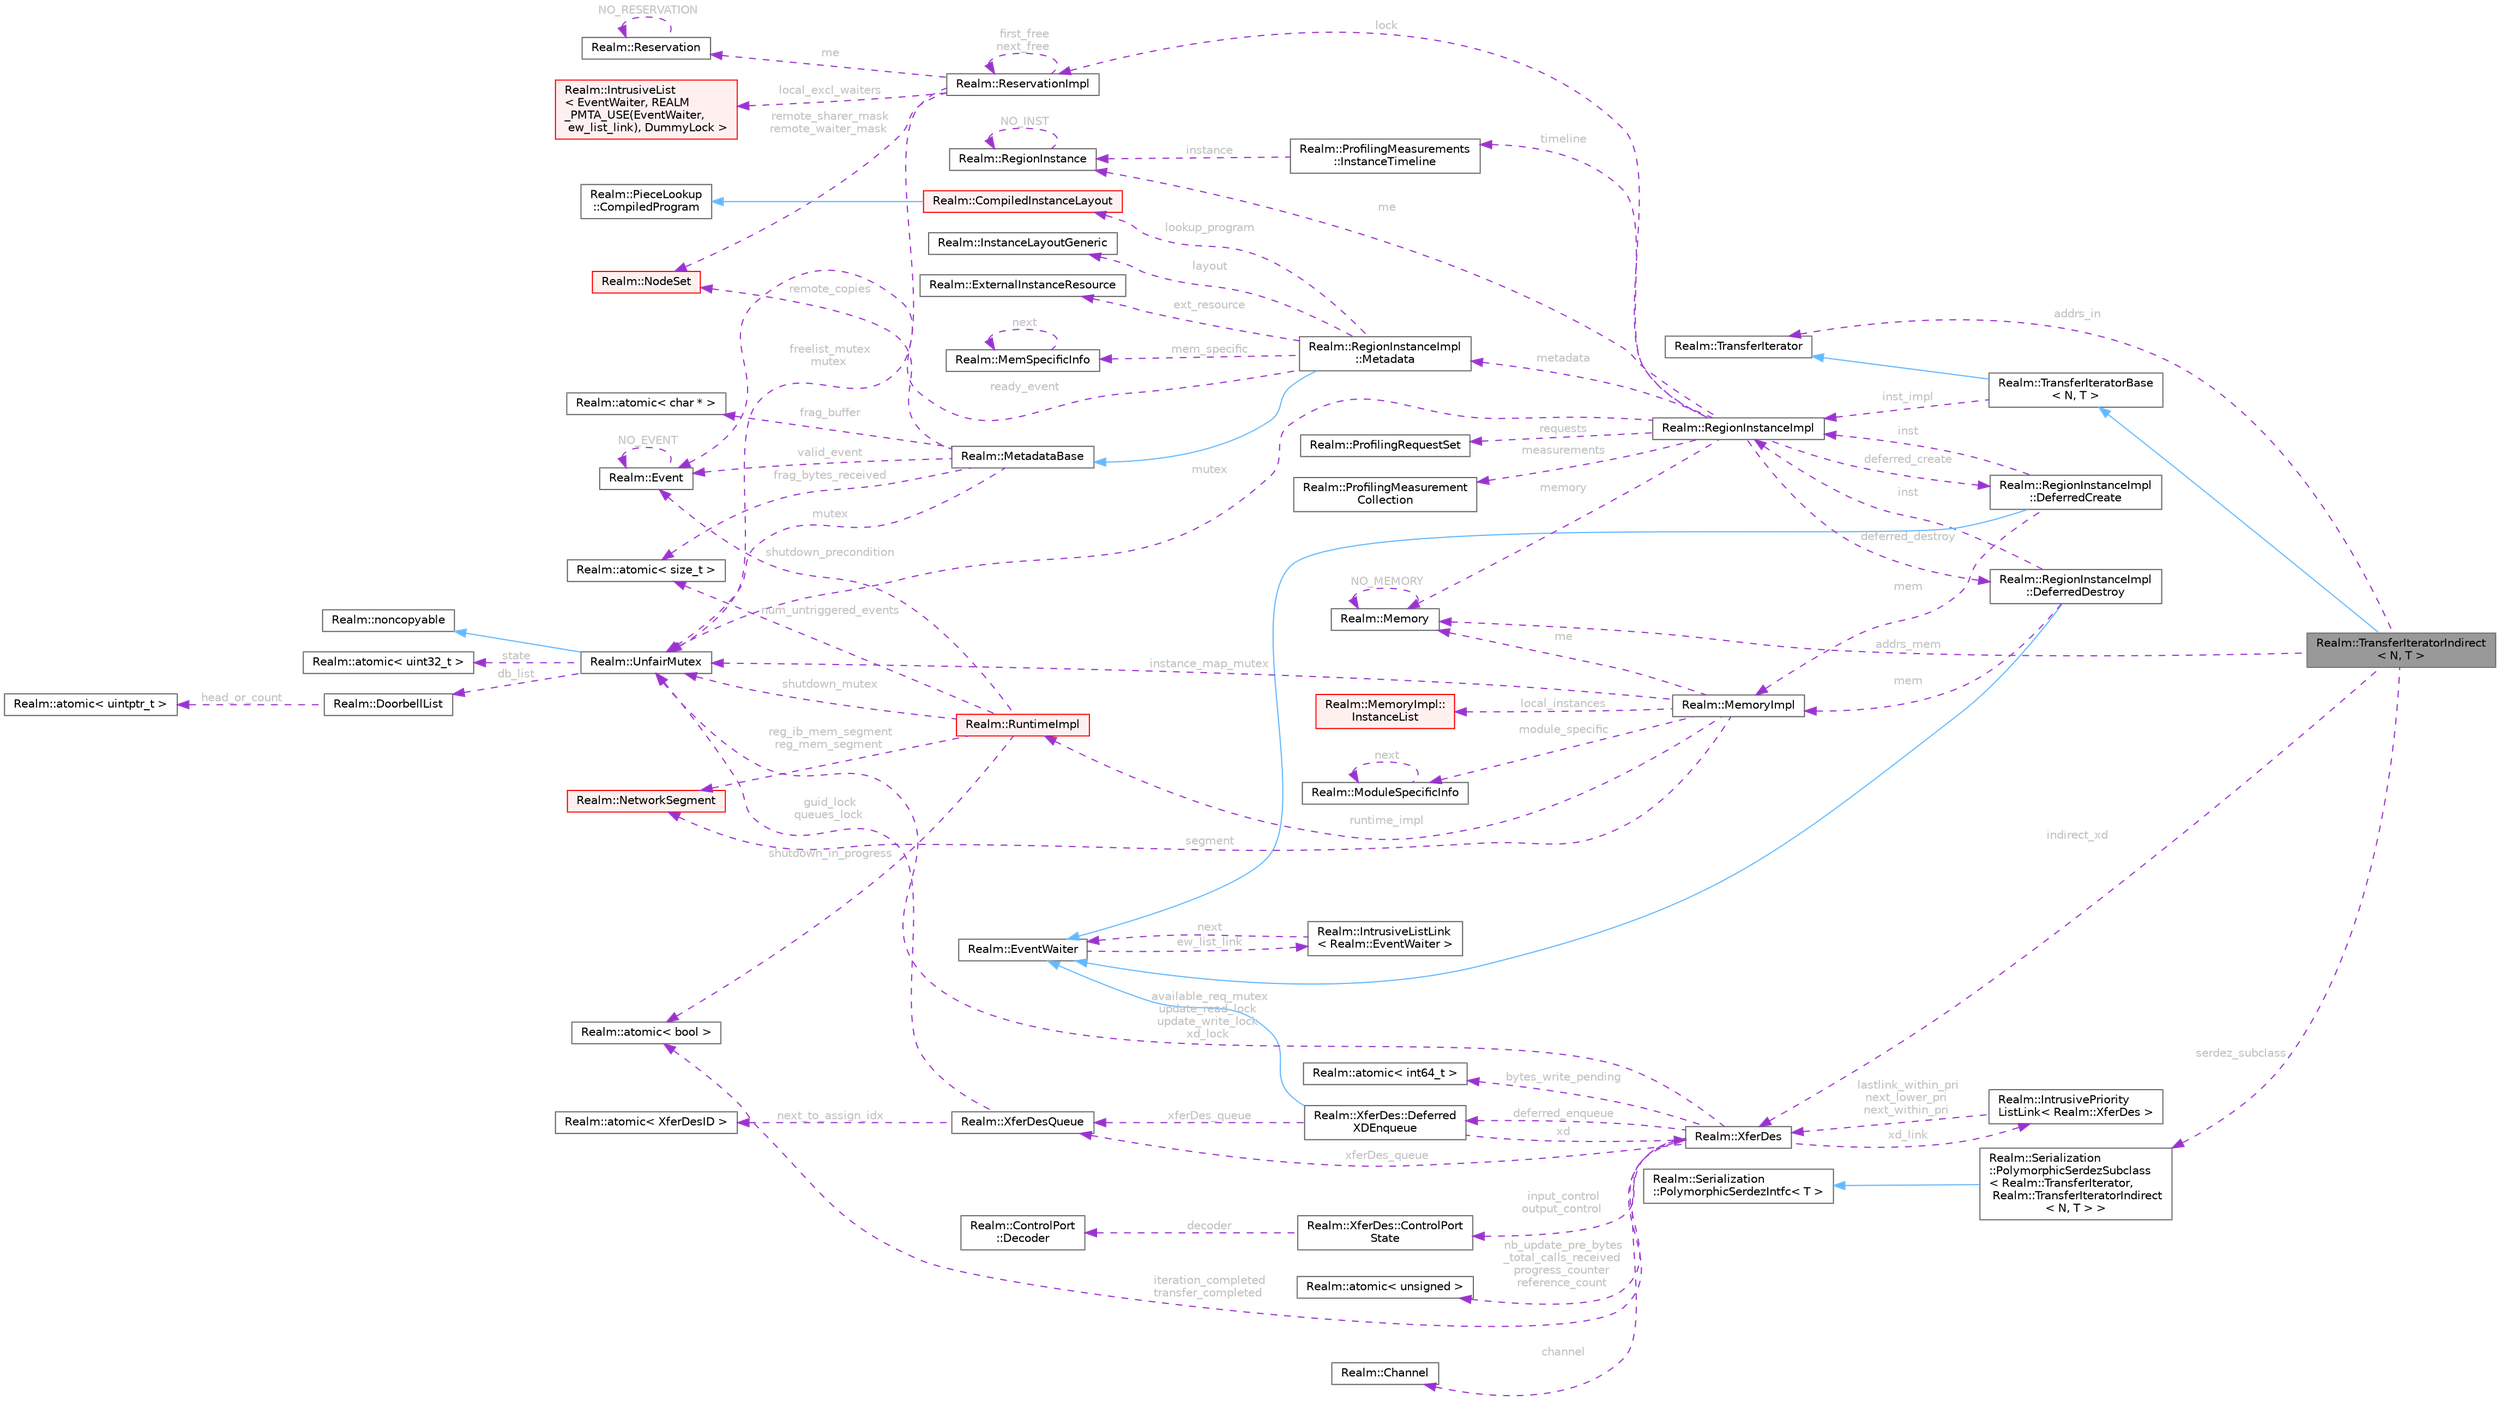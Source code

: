 digraph "Realm::TransferIteratorIndirect&lt; N, T &gt;"
{
 // LATEX_PDF_SIZE
  bgcolor="transparent";
  edge [fontname=Helvetica,fontsize=10,labelfontname=Helvetica,labelfontsize=10];
  node [fontname=Helvetica,fontsize=10,shape=box,height=0.2,width=0.4];
  rankdir="LR";
  Node1 [id="Node000001",label="Realm::TransferIteratorIndirect\l\< N, T \>",height=0.2,width=0.4,color="gray40", fillcolor="grey60", style="filled", fontcolor="black",tooltip=" "];
  Node2 -> Node1 [id="edge1_Node000001_Node000002",dir="back",color="steelblue1",style="solid",tooltip=" "];
  Node2 [id="Node000002",label="Realm::TransferIteratorBase\l\< N, T \>",height=0.2,width=0.4,color="gray40", fillcolor="white", style="filled",URL="$classRealm_1_1TransferIteratorBase.html",tooltip=" "];
  Node3 -> Node2 [id="edge2_Node000002_Node000003",dir="back",color="steelblue1",style="solid",tooltip=" "];
  Node3 [id="Node000003",label="Realm::TransferIterator",height=0.2,width=0.4,color="gray40", fillcolor="white", style="filled",URL="$classRealm_1_1TransferIterator.html",tooltip=" "];
  Node4 -> Node2 [id="edge3_Node000002_Node000004",dir="back",color="darkorchid3",style="dashed",tooltip=" ",label=" inst_impl",fontcolor="grey" ];
  Node4 [id="Node000004",label="Realm::RegionInstanceImpl",height=0.2,width=0.4,color="gray40", fillcolor="white", style="filled",URL="$classRealm_1_1RegionInstanceImpl.html",tooltip=" "];
  Node5 -> Node4 [id="edge4_Node000004_Node000005",dir="back",color="darkorchid3",style="dashed",tooltip=" ",label=" deferred_create",fontcolor="grey" ];
  Node5 [id="Node000005",label="Realm::RegionInstanceImpl\l::DeferredCreate",height=0.2,width=0.4,color="gray40", fillcolor="white", style="filled",URL="$classRealm_1_1RegionInstanceImpl_1_1DeferredCreate.html",tooltip=" "];
  Node6 -> Node5 [id="edge5_Node000005_Node000006",dir="back",color="steelblue1",style="solid",tooltip=" "];
  Node6 [id="Node000006",label="Realm::EventWaiter",height=0.2,width=0.4,color="gray40", fillcolor="white", style="filled",URL="$classRealm_1_1EventWaiter.html",tooltip=" "];
  Node7 -> Node6 [id="edge6_Node000006_Node000007",dir="back",color="darkorchid3",style="dashed",tooltip=" ",label=" ew_list_link",fontcolor="grey" ];
  Node7 [id="Node000007",label="Realm::IntrusiveListLink\l\< Realm::EventWaiter \>",height=0.2,width=0.4,color="gray40", fillcolor="white", style="filled",URL="$structRealm_1_1IntrusiveListLink.html",tooltip=" "];
  Node6 -> Node7 [id="edge7_Node000007_Node000006",dir="back",color="darkorchid3",style="dashed",tooltip=" ",label=" next",fontcolor="grey" ];
  Node4 -> Node5 [id="edge8_Node000005_Node000004",dir="back",color="darkorchid3",style="dashed",tooltip=" ",label=" inst",fontcolor="grey" ];
  Node8 -> Node5 [id="edge9_Node000005_Node000008",dir="back",color="darkorchid3",style="dashed",tooltip=" ",label=" mem",fontcolor="grey" ];
  Node8 [id="Node000008",label="Realm::MemoryImpl",height=0.2,width=0.4,color="gray40", fillcolor="white", style="filled",URL="$classRealm_1_1MemoryImpl.html",tooltip=" "];
  Node9 -> Node8 [id="edge10_Node000008_Node000009",dir="back",color="darkorchid3",style="dashed",tooltip=" ",label=" me",fontcolor="grey" ];
  Node9 [id="Node000009",label="Realm::Memory",height=0.2,width=0.4,color="gray40", fillcolor="white", style="filled",URL="$classRealm_1_1Memory.html",tooltip=" "];
  Node9 -> Node9 [id="edge11_Node000009_Node000009",dir="back",color="darkorchid3",style="dashed",tooltip=" ",label=" NO_MEMORY",fontcolor="grey" ];
  Node10 -> Node8 [id="edge12_Node000008_Node000010",dir="back",color="darkorchid3",style="dashed",tooltip=" ",label=" segment",fontcolor="grey" ];
  Node10 [id="Node000010",label="Realm::NetworkSegment",height=0.2,width=0.4,color="red", fillcolor="#FFF0F0", style="filled",URL="$classRealm_1_1NetworkSegment.html",tooltip=" "];
  Node15 -> Node8 [id="edge13_Node000008_Node000015",dir="back",color="darkorchid3",style="dashed",tooltip=" ",label=" module_specific",fontcolor="grey" ];
  Node15 [id="Node000015",label="Realm::ModuleSpecificInfo",height=0.2,width=0.4,color="gray40", fillcolor="white", style="filled",URL="$classRealm_1_1ModuleSpecificInfo.html",tooltip=" "];
  Node15 -> Node15 [id="edge14_Node000015_Node000015",dir="back",color="darkorchid3",style="dashed",tooltip=" ",label=" next",fontcolor="grey" ];
  Node16 -> Node8 [id="edge15_Node000008_Node000016",dir="back",color="darkorchid3",style="dashed",tooltip=" ",label=" instance_map_mutex",fontcolor="grey" ];
  Node16 [id="Node000016",label="Realm::UnfairMutex",height=0.2,width=0.4,color="gray40", fillcolor="white", style="filled",URL="$classRealm_1_1UnfairMutex.html",tooltip=" "];
  Node17 -> Node16 [id="edge16_Node000016_Node000017",dir="back",color="steelblue1",style="solid",tooltip=" "];
  Node17 [id="Node000017",label="Realm::noncopyable",height=0.2,width=0.4,color="gray40", fillcolor="white", style="filled",URL="$classRealm_1_1noncopyable.html",tooltip=" "];
  Node18 -> Node16 [id="edge17_Node000016_Node000018",dir="back",color="darkorchid3",style="dashed",tooltip=" ",label=" state",fontcolor="grey" ];
  Node18 [id="Node000018",label="Realm::atomic\< uint32_t \>",height=0.2,width=0.4,color="gray40", fillcolor="white", style="filled",URL="$classRealm_1_1atomic.html",tooltip=" "];
  Node19 -> Node16 [id="edge18_Node000016_Node000019",dir="back",color="darkorchid3",style="dashed",tooltip=" ",label=" db_list",fontcolor="grey" ];
  Node19 [id="Node000019",label="Realm::DoorbellList",height=0.2,width=0.4,color="gray40", fillcolor="white", style="filled",URL="$classRealm_1_1DoorbellList.html",tooltip=" "];
  Node20 -> Node19 [id="edge19_Node000019_Node000020",dir="back",color="darkorchid3",style="dashed",tooltip=" ",label=" head_or_count",fontcolor="grey" ];
  Node20 [id="Node000020",label="Realm::atomic\< uintptr_t \>",height=0.2,width=0.4,color="gray40", fillcolor="white", style="filled",URL="$classRealm_1_1atomic.html",tooltip=" "];
  Node21 -> Node8 [id="edge20_Node000008_Node000021",dir="back",color="darkorchid3",style="dashed",tooltip=" ",label=" local_instances",fontcolor="grey" ];
  Node21 [id="Node000021",label="Realm::MemoryImpl::\lInstanceList",height=0.2,width=0.4,color="red", fillcolor="#FFF0F0", style="filled",URL="$structRealm_1_1MemoryImpl_1_1InstanceList.html",tooltip=" "];
  Node25 -> Node8 [id="edge21_Node000008_Node000025",dir="back",color="darkorchid3",style="dashed",tooltip=" ",label=" runtime_impl",fontcolor="grey" ];
  Node25 [id="Node000025",label="Realm::RuntimeImpl",height=0.2,width=0.4,color="red", fillcolor="#FFF0F0", style="filled",URL="$classRealm_1_1RuntimeImpl.html",tooltip=" "];
  Node29 -> Node25 [id="edge22_Node000025_Node000029",dir="back",color="darkorchid3",style="dashed",tooltip=" ",label=" num_untriggered_events",fontcolor="grey" ];
  Node29 [id="Node000029",label="Realm::atomic\< size_t \>",height=0.2,width=0.4,color="gray40", fillcolor="white", style="filled",URL="$classRealm_1_1atomic.html",tooltip=" "];
  Node16 -> Node25 [id="edge23_Node000025_Node000016",dir="back",color="darkorchid3",style="dashed",tooltip=" ",label=" shutdown_mutex",fontcolor="grey" ];
  Node37 -> Node25 [id="edge24_Node000025_Node000037",dir="back",color="darkorchid3",style="dashed",tooltip=" ",label=" shutdown_precondition",fontcolor="grey" ];
  Node37 [id="Node000037",label="Realm::Event",height=0.2,width=0.4,color="gray40", fillcolor="white", style="filled",URL="$classRealm_1_1Event.html",tooltip=" "];
  Node37 -> Node37 [id="edge25_Node000037_Node000037",dir="back",color="darkorchid3",style="dashed",tooltip=" ",label=" NO_EVENT",fontcolor="grey" ];
  Node38 -> Node25 [id="edge26_Node000025_Node000038",dir="back",color="darkorchid3",style="dashed",tooltip=" ",label=" shutdown_in_progress",fontcolor="grey" ];
  Node38 [id="Node000038",label="Realm::atomic\< bool \>",height=0.2,width=0.4,color="gray40", fillcolor="white", style="filled",URL="$classRealm_1_1atomic.html",tooltip=" "];
  Node10 -> Node25 [id="edge27_Node000025_Node000010",dir="back",color="darkorchid3",style="dashed",tooltip=" ",label=" reg_ib_mem_segment\nreg_mem_segment",fontcolor="grey" ];
  Node66 -> Node4 [id="edge28_Node000004_Node000066",dir="back",color="darkorchid3",style="dashed",tooltip=" ",label=" deferred_destroy",fontcolor="grey" ];
  Node66 [id="Node000066",label="Realm::RegionInstanceImpl\l::DeferredDestroy",height=0.2,width=0.4,color="gray40", fillcolor="white", style="filled",URL="$classRealm_1_1RegionInstanceImpl_1_1DeferredDestroy.html",tooltip=" "];
  Node6 -> Node66 [id="edge29_Node000066_Node000006",dir="back",color="steelblue1",style="solid",tooltip=" "];
  Node4 -> Node66 [id="edge30_Node000066_Node000004",dir="back",color="darkorchid3",style="dashed",tooltip=" ",label=" inst",fontcolor="grey" ];
  Node8 -> Node66 [id="edge31_Node000066_Node000008",dir="back",color="darkorchid3",style="dashed",tooltip=" ",label=" mem",fontcolor="grey" ];
  Node67 -> Node4 [id="edge32_Node000004_Node000067",dir="back",color="darkorchid3",style="dashed",tooltip=" ",label=" me",fontcolor="grey" ];
  Node67 [id="Node000067",label="Realm::RegionInstance",height=0.2,width=0.4,color="gray40", fillcolor="white", style="filled",URL="$classRealm_1_1RegionInstance.html",tooltip=" "];
  Node67 -> Node67 [id="edge33_Node000067_Node000067",dir="back",color="darkorchid3",style="dashed",tooltip=" ",label=" NO_INST",fontcolor="grey" ];
  Node9 -> Node4 [id="edge34_Node000004_Node000009",dir="back",color="darkorchid3",style="dashed",tooltip=" ",label=" memory",fontcolor="grey" ];
  Node68 -> Node4 [id="edge35_Node000004_Node000068",dir="back",color="darkorchid3",style="dashed",tooltip=" ",label=" requests",fontcolor="grey" ];
  Node68 [id="Node000068",label="Realm::ProfilingRequestSet",height=0.2,width=0.4,color="gray40", fillcolor="white", style="filled",URL="$classRealm_1_1ProfilingRequestSet.html",tooltip=" "];
  Node69 -> Node4 [id="edge36_Node000004_Node000069",dir="back",color="darkorchid3",style="dashed",tooltip=" ",label=" measurements",fontcolor="grey" ];
  Node69 [id="Node000069",label="Realm::ProfilingMeasurement\lCollection",height=0.2,width=0.4,color="gray40", fillcolor="white", style="filled",URL="$classRealm_1_1ProfilingMeasurementCollection.html",tooltip=" "];
  Node70 -> Node4 [id="edge37_Node000004_Node000070",dir="back",color="darkorchid3",style="dashed",tooltip=" ",label=" timeline",fontcolor="grey" ];
  Node70 [id="Node000070",label="Realm::ProfilingMeasurements\l::InstanceTimeline",height=0.2,width=0.4,color="gray40", fillcolor="white", style="filled",URL="$structRealm_1_1ProfilingMeasurements_1_1InstanceTimeline.html",tooltip=" "];
  Node67 -> Node70 [id="edge38_Node000070_Node000067",dir="back",color="darkorchid3",style="dashed",tooltip=" ",label=" instance",fontcolor="grey" ];
  Node16 -> Node4 [id="edge39_Node000004_Node000016",dir="back",color="darkorchid3",style="dashed",tooltip=" ",label=" mutex",fontcolor="grey" ];
  Node71 -> Node4 [id="edge40_Node000004_Node000071",dir="back",color="darkorchid3",style="dashed",tooltip=" ",label=" metadata",fontcolor="grey" ];
  Node71 [id="Node000071",label="Realm::RegionInstanceImpl\l::Metadata",height=0.2,width=0.4,color="gray40", fillcolor="white", style="filled",URL="$classRealm_1_1RegionInstanceImpl_1_1Metadata.html",tooltip=" "];
  Node72 -> Node71 [id="edge41_Node000071_Node000072",dir="back",color="steelblue1",style="solid",tooltip=" "];
  Node72 [id="Node000072",label="Realm::MetadataBase",height=0.2,width=0.4,color="gray40", fillcolor="white", style="filled",URL="$classRealm_1_1MetadataBase.html",tooltip=" "];
  Node16 -> Node72 [id="edge42_Node000072_Node000016",dir="back",color="darkorchid3",style="dashed",tooltip=" ",label=" mutex",fontcolor="grey" ];
  Node37 -> Node72 [id="edge43_Node000072_Node000037",dir="back",color="darkorchid3",style="dashed",tooltip=" ",label=" valid_event",fontcolor="grey" ];
  Node73 -> Node72 [id="edge44_Node000072_Node000073",dir="back",color="darkorchid3",style="dashed",tooltip=" ",label=" remote_copies",fontcolor="grey" ];
  Node73 [id="Node000073",label="Realm::NodeSet",height=0.2,width=0.4,color="red", fillcolor="#FFF0F0", style="filled",URL="$classRealm_1_1NodeSet.html",tooltip=" "];
  Node76 -> Node72 [id="edge45_Node000072_Node000076",dir="back",color="darkorchid3",style="dashed",tooltip=" ",label=" frag_buffer",fontcolor="grey" ];
  Node76 [id="Node000076",label="Realm::atomic\< char * \>",height=0.2,width=0.4,color="gray40", fillcolor="white", style="filled",URL="$classRealm_1_1atomic.html",tooltip=" "];
  Node29 -> Node72 [id="edge46_Node000072_Node000029",dir="back",color="darkorchid3",style="dashed",tooltip=" ",label=" frag_bytes_received",fontcolor="grey" ];
  Node37 -> Node71 [id="edge47_Node000071_Node000037",dir="back",color="darkorchid3",style="dashed",tooltip=" ",label=" ready_event",fontcolor="grey" ];
  Node77 -> Node71 [id="edge48_Node000071_Node000077",dir="back",color="darkorchid3",style="dashed",tooltip=" ",label=" layout",fontcolor="grey" ];
  Node77 [id="Node000077",label="Realm::InstanceLayoutGeneric",height=0.2,width=0.4,color="gray40", fillcolor="white", style="filled",URL="$classRealm_1_1InstanceLayoutGeneric.html",tooltip=" "];
  Node78 -> Node71 [id="edge49_Node000071_Node000078",dir="back",color="darkorchid3",style="dashed",tooltip=" ",label=" ext_resource",fontcolor="grey" ];
  Node78 [id="Node000078",label="Realm::ExternalInstanceResource",height=0.2,width=0.4,color="gray40", fillcolor="white", style="filled",URL="$classRealm_1_1ExternalInstanceResource.html",tooltip=" "];
  Node79 -> Node71 [id="edge50_Node000071_Node000079",dir="back",color="darkorchid3",style="dashed",tooltip=" ",label=" mem_specific",fontcolor="grey" ];
  Node79 [id="Node000079",label="Realm::MemSpecificInfo",height=0.2,width=0.4,color="gray40", fillcolor="white", style="filled",URL="$classRealm_1_1MemSpecificInfo.html",tooltip=" "];
  Node79 -> Node79 [id="edge51_Node000079_Node000079",dir="back",color="darkorchid3",style="dashed",tooltip=" ",label=" next",fontcolor="grey" ];
  Node80 -> Node71 [id="edge52_Node000071_Node000080",dir="back",color="darkorchid3",style="dashed",tooltip=" ",label=" lookup_program",fontcolor="grey" ];
  Node80 [id="Node000080",label="Realm::CompiledInstanceLayout",height=0.2,width=0.4,color="red", fillcolor="#FFF0F0", style="filled",URL="$classRealm_1_1CompiledInstanceLayout.html",tooltip=" "];
  Node81 -> Node80 [id="edge53_Node000080_Node000081",dir="back",color="steelblue1",style="solid",tooltip=" "];
  Node81 [id="Node000081",label="Realm::PieceLookup\l::CompiledProgram",height=0.2,width=0.4,color="gray40", fillcolor="white", style="filled",URL="$classRealm_1_1PieceLookup_1_1CompiledProgram.html",tooltip=" "];
  Node82 -> Node4 [id="edge54_Node000004_Node000082",dir="back",color="darkorchid3",style="dashed",tooltip=" ",label=" lock",fontcolor="grey" ];
  Node82 [id="Node000082",label="Realm::ReservationImpl",height=0.2,width=0.4,color="gray40", fillcolor="white", style="filled",URL="$classRealm_1_1ReservationImpl.html",tooltip=" "];
  Node83 -> Node82 [id="edge55_Node000082_Node000083",dir="back",color="darkorchid3",style="dashed",tooltip=" ",label=" me",fontcolor="grey" ];
  Node83 [id="Node000083",label="Realm::Reservation",height=0.2,width=0.4,color="gray40", fillcolor="white", style="filled",URL="$classRealm_1_1Reservation.html",tooltip=" "];
  Node83 -> Node83 [id="edge56_Node000083_Node000083",dir="back",color="darkorchid3",style="dashed",tooltip=" ",label=" NO_RESERVATION",fontcolor="grey" ];
  Node16 -> Node82 [id="edge57_Node000082_Node000016",dir="back",color="darkorchid3",style="dashed",tooltip=" ",label=" freelist_mutex\nmutex",fontcolor="grey" ];
  Node73 -> Node82 [id="edge58_Node000082_Node000073",dir="back",color="darkorchid3",style="dashed",tooltip=" ",label=" remote_sharer_mask\nremote_waiter_mask",fontcolor="grey" ];
  Node58 -> Node82 [id="edge59_Node000082_Node000058",dir="back",color="darkorchid3",style="dashed",tooltip=" ",label=" local_excl_waiters",fontcolor="grey" ];
  Node58 [id="Node000058",label="Realm::IntrusiveList\l\< EventWaiter, REALM\l_PMTA_USE(EventWaiter,\l ew_list_link), DummyLock \>",height=0.2,width=0.4,color="red", fillcolor="#FFF0F0", style="filled",URL="$classRealm_1_1IntrusiveList.html",tooltip=" "];
  Node82 -> Node82 [id="edge60_Node000082_Node000082",dir="back",color="darkorchid3",style="dashed",tooltip=" ",label=" first_free\nnext_free",fontcolor="grey" ];
  Node84 -> Node1 [id="edge61_Node000001_Node000084",dir="back",color="darkorchid3",style="dashed",tooltip=" ",label=" serdez_subclass",fontcolor="grey" ];
  Node84 [id="Node000084",label="Realm::Serialization\l::PolymorphicSerdezSubclass\l\< Realm::TransferIterator,\l Realm::TransferIteratorIndirect\l\< N, T \> \>",height=0.2,width=0.4,color="gray40", fillcolor="white", style="filled",URL="$classRealm_1_1Serialization_1_1PolymorphicSerdezSubclass.html",tooltip=" "];
  Node85 -> Node84 [id="edge62_Node000084_Node000085",dir="back",color="steelblue1",style="solid",tooltip=" "];
  Node85 [id="Node000085",label="Realm::Serialization\l::PolymorphicSerdezIntfc\< T \>",height=0.2,width=0.4,color="gray40", fillcolor="white", style="filled",URL="$classRealm_1_1Serialization_1_1PolymorphicSerdezIntfc.html",tooltip=" "];
  Node3 -> Node1 [id="edge63_Node000001_Node000003",dir="back",color="darkorchid3",style="dashed",tooltip=" ",label=" addrs_in",fontcolor="grey" ];
  Node9 -> Node1 [id="edge64_Node000001_Node000009",dir="back",color="darkorchid3",style="dashed",tooltip=" ",label=" addrs_mem",fontcolor="grey" ];
  Node86 -> Node1 [id="edge65_Node000001_Node000086",dir="back",color="darkorchid3",style="dashed",tooltip=" ",label=" indirect_xd",fontcolor="grey" ];
  Node86 [id="Node000086",label="Realm::XferDes",height=0.2,width=0.4,color="gray40", fillcolor="white", style="filled",URL="$classRealm_1_1XferDes.html",tooltip=" "];
  Node87 -> Node86 [id="edge66_Node000086_Node000087",dir="back",color="darkorchid3",style="dashed",tooltip=" ",label=" xferDes_queue",fontcolor="grey" ];
  Node87 [id="Node000087",label="Realm::XferDesQueue",height=0.2,width=0.4,color="gray40", fillcolor="white", style="filled",URL="$classRealm_1_1XferDesQueue.html",tooltip=" "];
  Node16 -> Node87 [id="edge67_Node000087_Node000016",dir="back",color="darkorchid3",style="dashed",tooltip=" ",label=" guid_lock\nqueues_lock",fontcolor="grey" ];
  Node88 -> Node87 [id="edge68_Node000087_Node000088",dir="back",color="darkorchid3",style="dashed",tooltip=" ",label=" next_to_assign_idx",fontcolor="grey" ];
  Node88 [id="Node000088",label="Realm::atomic\< XferDesID \>",height=0.2,width=0.4,color="gray40", fillcolor="white", style="filled",URL="$classRealm_1_1atomic.html",tooltip=" "];
  Node38 -> Node86 [id="edge69_Node000086_Node000038",dir="back",color="darkorchid3",style="dashed",tooltip=" ",label=" iteration_completed\ntransfer_completed",fontcolor="grey" ];
  Node89 -> Node86 [id="edge70_Node000086_Node000089",dir="back",color="darkorchid3",style="dashed",tooltip=" ",label=" bytes_write_pending",fontcolor="grey" ];
  Node89 [id="Node000089",label="Realm::atomic\< int64_t \>",height=0.2,width=0.4,color="gray40", fillcolor="white", style="filled",URL="$classRealm_1_1atomic.html",tooltip=" "];
  Node90 -> Node86 [id="edge71_Node000086_Node000090",dir="back",color="darkorchid3",style="dashed",tooltip=" ",label=" input_control\noutput_control",fontcolor="grey" ];
  Node90 [id="Node000090",label="Realm::XferDes::ControlPort\lState",height=0.2,width=0.4,color="gray40", fillcolor="white", style="filled",URL="$structRealm_1_1XferDes_1_1ControlPortState.html",tooltip=" "];
  Node91 -> Node90 [id="edge72_Node000090_Node000091",dir="back",color="darkorchid3",style="dashed",tooltip=" ",label=" decoder",fontcolor="grey" ];
  Node91 [id="Node000091",label="Realm::ControlPort\l::Decoder",height=0.2,width=0.4,color="gray40", fillcolor="white", style="filled",URL="$classRealm_1_1ControlPort_1_1Decoder.html",tooltip=" "];
  Node92 -> Node86 [id="edge73_Node000086_Node000092",dir="back",color="darkorchid3",style="dashed",tooltip=" ",label=" channel",fontcolor="grey" ];
  Node92 [id="Node000092",label="Realm::Channel",height=0.2,width=0.4,color="gray40", fillcolor="white", style="filled",URL="$classRealm_1_1Channel.html",tooltip=" "];
  Node16 -> Node86 [id="edge74_Node000086_Node000016",dir="back",color="darkorchid3",style="dashed",tooltip=" ",label=" available_req_mutex\nupdate_read_lock\nupdate_write_lock\nxd_lock",fontcolor="grey" ];
  Node43 -> Node86 [id="edge75_Node000086_Node000043",dir="back",color="darkorchid3",style="dashed",tooltip=" ",label=" nb_update_pre_bytes\l_total_calls_received\nprogress_counter\nreference_count",fontcolor="grey" ];
  Node43 [id="Node000043",label="Realm::atomic\< unsigned \>",height=0.2,width=0.4,color="gray40", fillcolor="white", style="filled",URL="$classRealm_1_1atomic.html",tooltip=" "];
  Node93 -> Node86 [id="edge76_Node000086_Node000093",dir="back",color="darkorchid3",style="dashed",tooltip=" ",label=" xd_link",fontcolor="grey" ];
  Node93 [id="Node000093",label="Realm::IntrusivePriority\lListLink\< Realm::XferDes \>",height=0.2,width=0.4,color="gray40", fillcolor="white", style="filled",URL="$structRealm_1_1IntrusivePriorityListLink.html",tooltip=" "];
  Node86 -> Node93 [id="edge77_Node000093_Node000086",dir="back",color="darkorchid3",style="dashed",tooltip=" ",label=" lastlink_within_pri\nnext_lower_pri\nnext_within_pri",fontcolor="grey" ];
  Node94 -> Node86 [id="edge78_Node000086_Node000094",dir="back",color="darkorchid3",style="dashed",tooltip=" ",label=" deferred_enqueue",fontcolor="grey" ];
  Node94 [id="Node000094",label="Realm::XferDes::Deferred\lXDEnqueue",height=0.2,width=0.4,color="gray40", fillcolor="white", style="filled",URL="$classRealm_1_1XferDes_1_1DeferredXDEnqueue.html",tooltip=" "];
  Node6 -> Node94 [id="edge79_Node000094_Node000006",dir="back",color="steelblue1",style="solid",tooltip=" "];
  Node87 -> Node94 [id="edge80_Node000094_Node000087",dir="back",color="darkorchid3",style="dashed",tooltip=" ",label=" xferDes_queue",fontcolor="grey" ];
  Node86 -> Node94 [id="edge81_Node000094_Node000086",dir="back",color="darkorchid3",style="dashed",tooltip=" ",label=" xd",fontcolor="grey" ];
}
